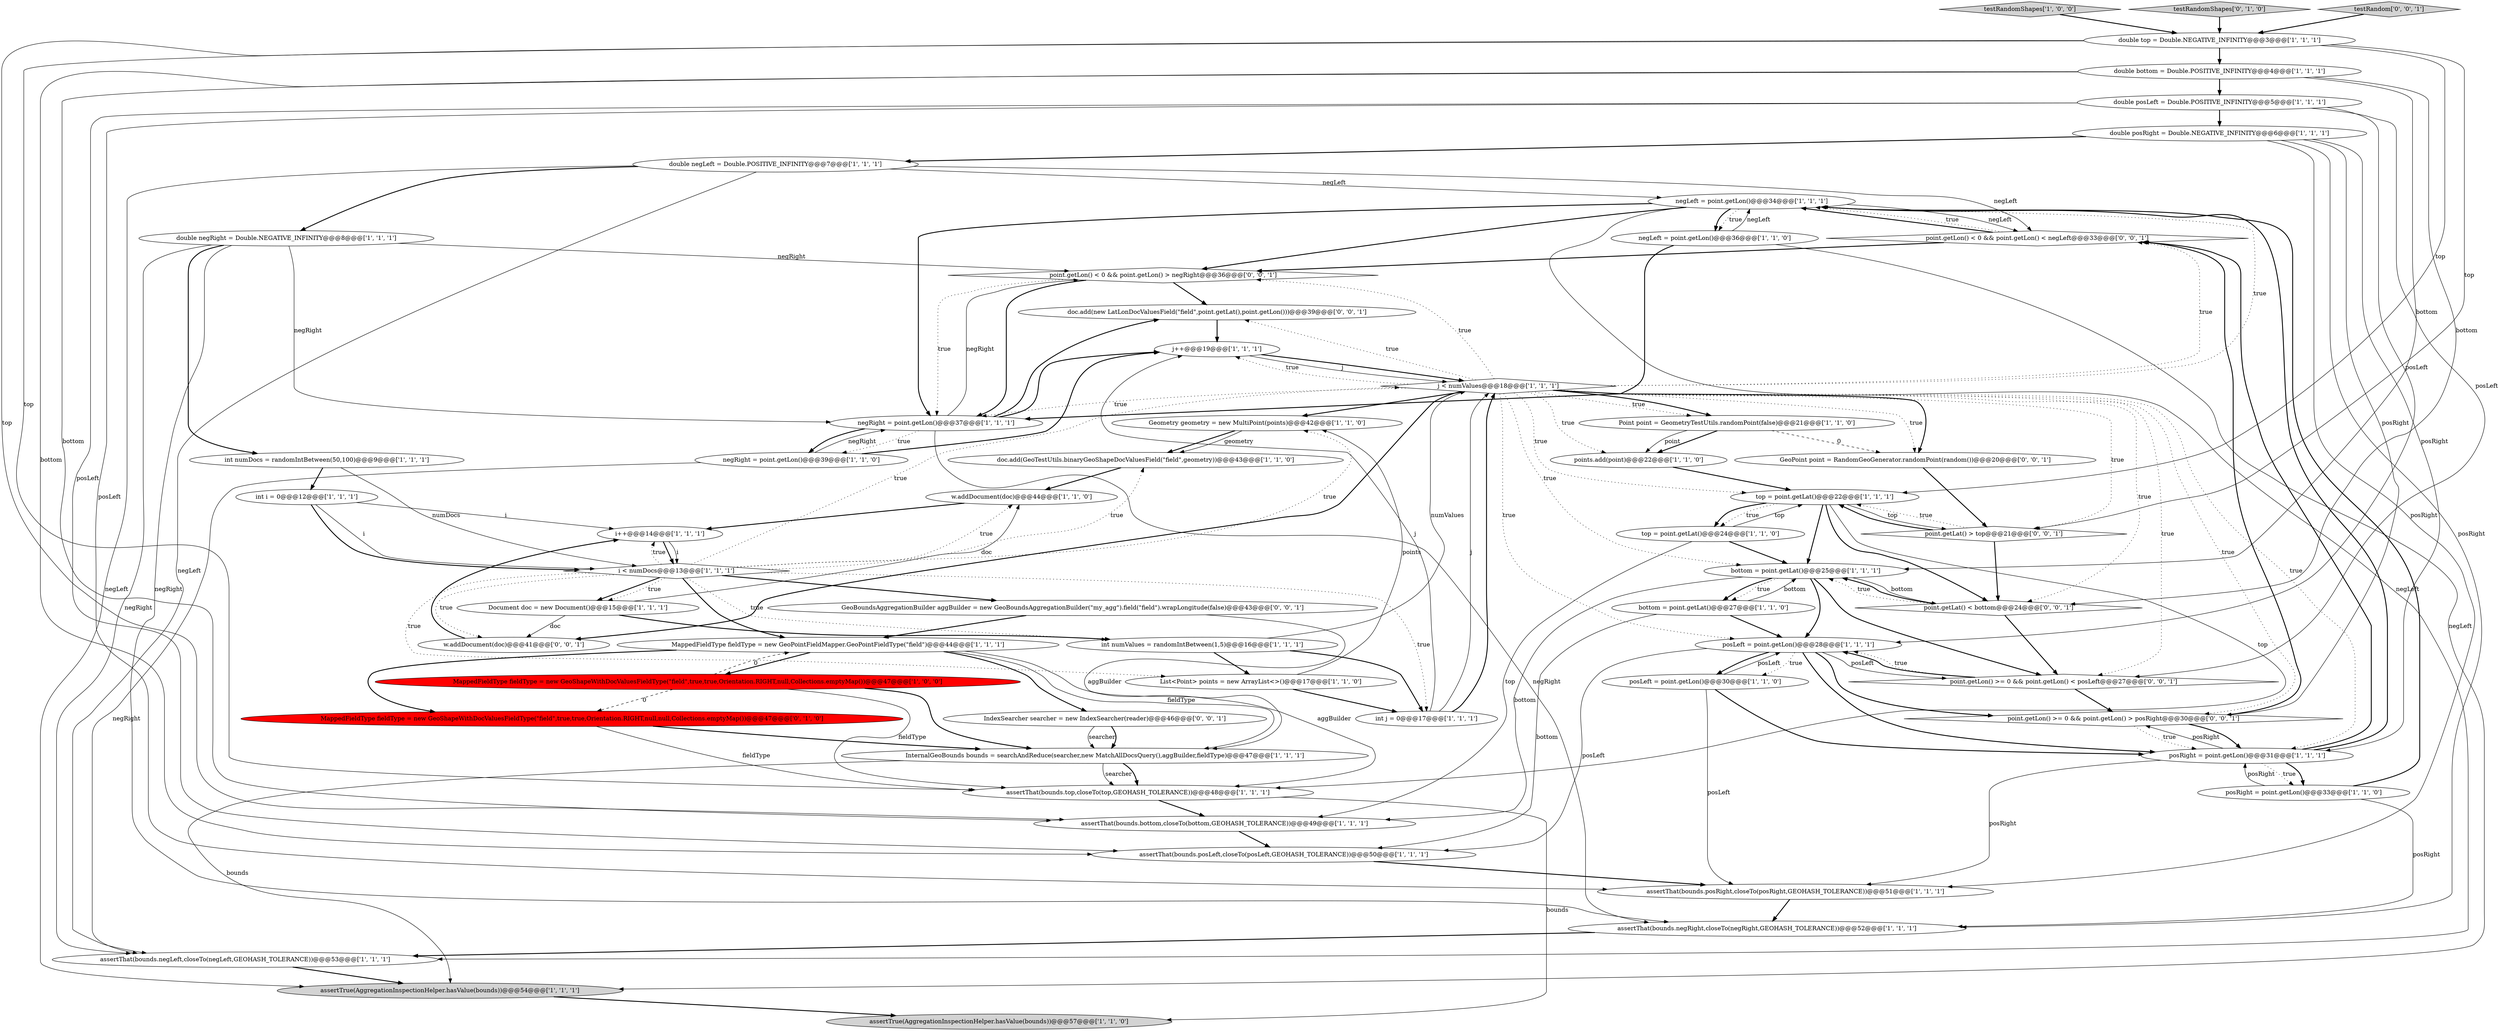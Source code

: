digraph {
18 [style = filled, label = "negLeft = point.getLon()@@@34@@@['1', '1', '1']", fillcolor = white, shape = ellipse image = "AAA0AAABBB1BBB"];
37 [style = filled, label = "double top = Double.NEGATIVE_INFINITY@@@3@@@['1', '1', '1']", fillcolor = white, shape = ellipse image = "AAA0AAABBB1BBB"];
43 [style = filled, label = "assertThat(bounds.negRight,closeTo(negRight,GEOHASH_TOLERANCE))@@@52@@@['1', '1', '1']", fillcolor = white, shape = ellipse image = "AAA0AAABBB1BBB"];
52 [style = filled, label = "doc.add(new LatLonDocValuesField(\"field\",point.getLat(),point.getLon()))@@@39@@@['0', '0', '1']", fillcolor = white, shape = ellipse image = "AAA0AAABBB3BBB"];
6 [style = filled, label = "i < numDocs@@@13@@@['1', '1', '1']", fillcolor = white, shape = diamond image = "AAA0AAABBB1BBB"];
33 [style = filled, label = "InternalGeoBounds bounds = searchAndReduce(searcher,new MatchAllDocsQuery(),aggBuilder,fieldType)@@@47@@@['1', '1', '1']", fillcolor = white, shape = ellipse image = "AAA0AAABBB1BBB"];
36 [style = filled, label = "assertThat(bounds.bottom,closeTo(bottom,GEOHASH_TOLERANCE))@@@49@@@['1', '1', '1']", fillcolor = white, shape = ellipse image = "AAA0AAABBB1BBB"];
4 [style = filled, label = "w.addDocument(doc)@@@44@@@['1', '1', '0']", fillcolor = white, shape = ellipse image = "AAA0AAABBB1BBB"];
23 [style = filled, label = "testRandomShapes['1', '0', '0']", fillcolor = lightgray, shape = diamond image = "AAA0AAABBB1BBB"];
28 [style = filled, label = "i++@@@14@@@['1', '1', '1']", fillcolor = white, shape = ellipse image = "AAA0AAABBB1BBB"];
58 [style = filled, label = "point.getLon() < 0 && point.getLon() < negLeft@@@33@@@['0', '0', '1']", fillcolor = white, shape = diamond image = "AAA0AAABBB3BBB"];
2 [style = filled, label = "assertThat(bounds.posRight,closeTo(posRight,GEOHASH_TOLERANCE))@@@51@@@['1', '1', '1']", fillcolor = white, shape = ellipse image = "AAA0AAABBB1BBB"];
20 [style = filled, label = "bottom = point.getLat()@@@25@@@['1', '1', '1']", fillcolor = white, shape = ellipse image = "AAA0AAABBB1BBB"];
12 [style = filled, label = "MappedFieldType fieldType = new GeoShapeWithDocValuesFieldType(\"field\",true,true,Orientation.RIGHT,null,Collections.emptyMap())@@@47@@@['1', '0', '0']", fillcolor = red, shape = ellipse image = "AAA1AAABBB1BBB"];
25 [style = filled, label = "doc.add(GeoTestUtils.binaryGeoShapeDocValuesField(\"field\",geometry))@@@43@@@['1', '1', '0']", fillcolor = white, shape = ellipse image = "AAA0AAABBB1BBB"];
39 [style = filled, label = "double negRight = Double.NEGATIVE_INFINITY@@@8@@@['1', '1', '1']", fillcolor = white, shape = ellipse image = "AAA0AAABBB1BBB"];
56 [style = filled, label = "point.getLat() > top@@@21@@@['0', '0', '1']", fillcolor = white, shape = diamond image = "AAA0AAABBB3BBB"];
30 [style = filled, label = "assertTrue(AggregationInspectionHelper.hasValue(bounds))@@@57@@@['1', '1', '0']", fillcolor = lightgray, shape = ellipse image = "AAA0AAABBB1BBB"];
55 [style = filled, label = "point.getLon() < 0 && point.getLon() > negRight@@@36@@@['0', '0', '1']", fillcolor = white, shape = diamond image = "AAA0AAABBB3BBB"];
7 [style = filled, label = "negLeft = point.getLon()@@@36@@@['1', '1', '0']", fillcolor = white, shape = ellipse image = "AAA0AAABBB1BBB"];
17 [style = filled, label = "assertThat(bounds.posLeft,closeTo(posLeft,GEOHASH_TOLERANCE))@@@50@@@['1', '1', '1']", fillcolor = white, shape = ellipse image = "AAA0AAABBB1BBB"];
31 [style = filled, label = "j < numValues@@@18@@@['1', '1', '1']", fillcolor = white, shape = diamond image = "AAA0AAABBB1BBB"];
53 [style = filled, label = "w.addDocument(doc)@@@41@@@['0', '0', '1']", fillcolor = white, shape = ellipse image = "AAA0AAABBB3BBB"];
13 [style = filled, label = "posLeft = point.getLon()@@@28@@@['1', '1', '1']", fillcolor = white, shape = ellipse image = "AAA0AAABBB1BBB"];
57 [style = filled, label = "point.getLon() >= 0 && point.getLon() > posRight@@@30@@@['0', '0', '1']", fillcolor = white, shape = diamond image = "AAA0AAABBB3BBB"];
48 [style = filled, label = "point.getLat() < bottom@@@24@@@['0', '0', '1']", fillcolor = white, shape = diamond image = "AAA0AAABBB3BBB"];
0 [style = filled, label = "double bottom = Double.POSITIVE_INFINITY@@@4@@@['1', '1', '1']", fillcolor = white, shape = ellipse image = "AAA0AAABBB1BBB"];
49 [style = filled, label = "IndexSearcher searcher = new IndexSearcher(reader)@@@46@@@['0', '0', '1']", fillcolor = white, shape = ellipse image = "AAA0AAABBB3BBB"];
27 [style = filled, label = "double posRight = Double.NEGATIVE_INFINITY@@@6@@@['1', '1', '1']", fillcolor = white, shape = ellipse image = "AAA0AAABBB1BBB"];
45 [style = filled, label = "MappedFieldType fieldType = new GeoShapeWithDocValuesFieldType(\"field\",true,true,Orientation.RIGHT,null,null,Collections.emptyMap())@@@47@@@['0', '1', '0']", fillcolor = red, shape = ellipse image = "AAA1AAABBB2BBB"];
9 [style = filled, label = "top = point.getLat()@@@24@@@['1', '1', '0']", fillcolor = white, shape = ellipse image = "AAA0AAABBB1BBB"];
47 [style = filled, label = "GeoBoundsAggregationBuilder aggBuilder = new GeoBoundsAggregationBuilder(\"my_agg\").field(\"field\").wrapLongitude(false)@@@43@@@['0', '0', '1']", fillcolor = white, shape = ellipse image = "AAA0AAABBB3BBB"];
50 [style = filled, label = "GeoPoint point = RandomGeoGenerator.randomPoint(random())@@@20@@@['0', '0', '1']", fillcolor = white, shape = ellipse image = "AAA0AAABBB3BBB"];
26 [style = filled, label = "int numDocs = randomIntBetween(50,100)@@@9@@@['1', '1', '1']", fillcolor = white, shape = ellipse image = "AAA0AAABBB1BBB"];
22 [style = filled, label = "points.add(point)@@@22@@@['1', '1', '0']", fillcolor = white, shape = ellipse image = "AAA0AAABBB1BBB"];
42 [style = filled, label = "negRight = point.getLon()@@@37@@@['1', '1', '1']", fillcolor = white, shape = ellipse image = "AAA0AAABBB1BBB"];
10 [style = filled, label = "int i = 0@@@12@@@['1', '1', '1']", fillcolor = white, shape = ellipse image = "AAA0AAABBB1BBB"];
11 [style = filled, label = "int numValues = randomIntBetween(1,5)@@@16@@@['1', '1', '1']", fillcolor = white, shape = ellipse image = "AAA0AAABBB1BBB"];
16 [style = filled, label = "bottom = point.getLat()@@@27@@@['1', '1', '0']", fillcolor = white, shape = ellipse image = "AAA0AAABBB1BBB"];
38 [style = filled, label = "j++@@@19@@@['1', '1', '1']", fillcolor = white, shape = ellipse image = "AAA0AAABBB1BBB"];
51 [style = filled, label = "point.getLon() >= 0 && point.getLon() < posLeft@@@27@@@['0', '0', '1']", fillcolor = white, shape = diamond image = "AAA0AAABBB3BBB"];
44 [style = filled, label = "int j = 0@@@17@@@['1', '1', '1']", fillcolor = white, shape = ellipse image = "AAA0AAABBB1BBB"];
35 [style = filled, label = "posRight = point.getLon()@@@33@@@['1', '1', '0']", fillcolor = white, shape = ellipse image = "AAA0AAABBB1BBB"];
24 [style = filled, label = "negRight = point.getLon()@@@39@@@['1', '1', '0']", fillcolor = white, shape = ellipse image = "AAA0AAABBB1BBB"];
8 [style = filled, label = "Point point = GeometryTestUtils.randomPoint(false)@@@21@@@['1', '1', '0']", fillcolor = white, shape = ellipse image = "AAA0AAABBB1BBB"];
3 [style = filled, label = "posLeft = point.getLon()@@@30@@@['1', '1', '0']", fillcolor = white, shape = ellipse image = "AAA0AAABBB1BBB"];
40 [style = filled, label = "Geometry geometry = new MultiPoint(points)@@@42@@@['1', '1', '0']", fillcolor = white, shape = ellipse image = "AAA0AAABBB1BBB"];
19 [style = filled, label = "assertThat(bounds.negLeft,closeTo(negLeft,GEOHASH_TOLERANCE))@@@53@@@['1', '1', '1']", fillcolor = white, shape = ellipse image = "AAA0AAABBB1BBB"];
41 [style = filled, label = "List<Point> points = new ArrayList<>()@@@17@@@['1', '1', '0']", fillcolor = white, shape = ellipse image = "AAA0AAABBB1BBB"];
46 [style = filled, label = "testRandomShapes['0', '1', '0']", fillcolor = lightgray, shape = diamond image = "AAA0AAABBB2BBB"];
29 [style = filled, label = "MappedFieldType fieldType = new GeoPointFieldMapper.GeoPointFieldType(\"field\")@@@44@@@['1', '1', '1']", fillcolor = white, shape = ellipse image = "AAA0AAABBB1BBB"];
21 [style = filled, label = "posRight = point.getLon()@@@31@@@['1', '1', '1']", fillcolor = white, shape = ellipse image = "AAA0AAABBB1BBB"];
5 [style = filled, label = "assertTrue(AggregationInspectionHelper.hasValue(bounds))@@@54@@@['1', '1', '1']", fillcolor = lightgray, shape = ellipse image = "AAA0AAABBB1BBB"];
32 [style = filled, label = "assertThat(bounds.top,closeTo(top,GEOHASH_TOLERANCE))@@@48@@@['1', '1', '1']", fillcolor = white, shape = ellipse image = "AAA0AAABBB1BBB"];
54 [style = filled, label = "testRandom['0', '0', '1']", fillcolor = lightgray, shape = diamond image = "AAA0AAABBB3BBB"];
1 [style = filled, label = "double posLeft = Double.POSITIVE_INFINITY@@@5@@@['1', '1', '1']", fillcolor = white, shape = ellipse image = "AAA0AAABBB1BBB"];
14 [style = filled, label = "top = point.getLat()@@@22@@@['1', '1', '1']", fillcolor = white, shape = ellipse image = "AAA0AAABBB1BBB"];
15 [style = filled, label = "double negLeft = Double.POSITIVE_INFINITY@@@7@@@['1', '1', '1']", fillcolor = white, shape = ellipse image = "AAA0AAABBB1BBB"];
34 [style = filled, label = "Document doc = new Document()@@@15@@@['1', '1', '1']", fillcolor = white, shape = ellipse image = "AAA0AAABBB1BBB"];
1->51 [style = solid, label="posLeft"];
37->0 [style = bold, label=""];
31->56 [style = dotted, label="true"];
28->6 [style = bold, label=""];
37->36 [style = solid, label="top"];
15->58 [style = solid, label="negLeft"];
6->31 [style = dotted, label="true"];
37->56 [style = solid, label="top"];
26->10 [style = bold, label=""];
0->48 [style = solid, label="bottom"];
18->55 [style = bold, label=""];
27->21 [style = solid, label="posRight"];
44->38 [style = solid, label="j"];
1->27 [style = bold, label=""];
21->58 [style = bold, label=""];
45->33 [style = bold, label=""];
28->6 [style = solid, label="i"];
40->25 [style = bold, label=""];
50->56 [style = bold, label=""];
13->17 [style = solid, label="posLeft"];
0->36 [style = solid, label="bottom"];
57->58 [style = bold, label=""];
38->31 [style = bold, label=""];
21->57 [style = solid, label="posRight"];
58->18 [style = bold, label=""];
20->48 [style = solid, label="bottom"];
1->13 [style = solid, label="posLeft"];
37->14 [style = solid, label="top"];
27->15 [style = bold, label=""];
21->18 [style = bold, label=""];
29->45 [style = bold, label=""];
6->29 [style = bold, label=""];
3->2 [style = solid, label="posLeft"];
45->32 [style = solid, label="fieldType"];
43->19 [style = bold, label=""];
13->51 [style = solid, label="posLeft"];
31->42 [style = dotted, label="true"];
19->5 [style = bold, label=""];
31->50 [style = bold, label=""];
39->43 [style = solid, label="negRight"];
31->21 [style = dotted, label="true"];
48->51 [style = bold, label=""];
14->32 [style = solid, label="top"];
31->55 [style = dotted, label="true"];
20->16 [style = bold, label=""];
38->31 [style = solid, label="j"];
54->37 [style = bold, label=""];
24->19 [style = solid, label="negRight"];
31->40 [style = bold, label=""];
35->43 [style = solid, label="posRight"];
14->9 [style = bold, label=""];
34->53 [style = solid, label="doc"];
36->17 [style = bold, label=""];
5->30 [style = bold, label=""];
6->11 [style = dotted, label="true"];
21->35 [style = bold, label=""];
20->36 [style = solid, label="bottom"];
14->48 [style = bold, label=""];
14->20 [style = bold, label=""];
0->17 [style = solid, label="bottom"];
39->42 [style = solid, label="negRight"];
31->22 [style = dotted, label="true"];
3->13 [style = solid, label="posLeft"];
31->48 [style = dotted, label="true"];
35->18 [style = bold, label=""];
13->3 [style = dotted, label="true"];
37->32 [style = solid, label="top"];
56->14 [style = dotted, label="true"];
11->44 [style = bold, label=""];
12->32 [style = solid, label="fieldType"];
24->38 [style = bold, label=""];
46->37 [style = bold, label=""];
31->14 [style = dotted, label="true"];
39->26 [style = bold, label=""];
10->6 [style = solid, label="i"];
9->14 [style = solid, label="top"];
8->22 [style = bold, label=""];
42->24 [style = dotted, label="true"];
13->57 [style = bold, label=""];
8->50 [style = dashed, label="0"];
23->37 [style = bold, label=""];
17->2 [style = bold, label=""];
40->25 [style = solid, label="geometry"];
16->17 [style = solid, label="bottom"];
33->5 [style = solid, label="bounds"];
57->21 [style = bold, label=""];
35->21 [style = solid, label="posRight"];
8->22 [style = solid, label="point"];
31->53 [style = bold, label=""];
6->25 [style = dotted, label="true"];
12->33 [style = bold, label=""];
7->42 [style = bold, label=""];
58->18 [style = dotted, label="true"];
32->36 [style = bold, label=""];
56->48 [style = bold, label=""];
33->32 [style = solid, label="searcher"];
24->42 [style = solid, label="negRight"];
56->14 [style = bold, label=""];
22->14 [style = bold, label=""];
18->7 [style = bold, label=""];
39->55 [style = solid, label="negRight"];
6->47 [style = bold, label=""];
21->35 [style = dotted, label="true"];
42->38 [style = bold, label=""];
31->58 [style = dotted, label="true"];
2->43 [style = bold, label=""];
47->33 [style = solid, label="aggBuilder"];
18->19 [style = solid, label="negLeft"];
6->40 [style = dotted, label="true"];
16->13 [style = bold, label=""];
20->13 [style = bold, label=""];
18->7 [style = dotted, label="true"];
57->21 [style = dotted, label="true"];
12->45 [style = dashed, label="0"];
6->34 [style = bold, label=""];
16->20 [style = solid, label="bottom"];
42->52 [style = bold, label=""];
15->5 [style = solid, label="negLeft"];
42->55 [style = solid, label="negRight"];
55->42 [style = dotted, label="true"];
9->20 [style = bold, label=""];
18->58 [style = solid, label="negLeft"];
29->49 [style = bold, label=""];
42->24 [style = bold, label=""];
55->42 [style = bold, label=""];
31->18 [style = dotted, label="true"];
10->6 [style = bold, label=""];
51->13 [style = bold, label=""];
31->8 [style = dotted, label="true"];
7->5 [style = solid, label="negLeft"];
11->41 [style = bold, label=""];
47->29 [style = bold, label=""];
9->36 [style = solid, label="top"];
31->52 [style = dotted, label="true"];
0->1 [style = bold, label=""];
20->51 [style = bold, label=""];
51->13 [style = dotted, label="true"];
3->21 [style = bold, label=""];
33->32 [style = bold, label=""];
31->13 [style = dotted, label="true"];
51->57 [style = bold, label=""];
55->52 [style = bold, label=""];
31->51 [style = dotted, label="true"];
39->19 [style = solid, label="negRight"];
31->57 [style = dotted, label="true"];
1->2 [style = solid, label="posLeft"];
31->8 [style = bold, label=""];
53->28 [style = bold, label=""];
44->31 [style = bold, label=""];
29->33 [style = solid, label="fieldType"];
27->43 [style = solid, label="posRight"];
0->20 [style = solid, label="bottom"];
6->53 [style = dotted, label="true"];
48->20 [style = dotted, label="true"];
27->2 [style = solid, label="posRight"];
10->28 [style = solid, label="i"];
34->4 [style = solid, label="doc"];
15->19 [style = solid, label="negLeft"];
44->31 [style = solid, label="j"];
42->43 [style = solid, label="negRight"];
41->40 [style = solid, label="points"];
26->6 [style = solid, label="numDocs"];
11->31 [style = solid, label="numValues"];
15->18 [style = solid, label="negLeft"];
25->4 [style = bold, label=""];
52->38 [style = bold, label=""];
27->57 [style = solid, label="posRight"];
6->41 [style = dotted, label="true"];
58->55 [style = bold, label=""];
31->20 [style = dotted, label="true"];
7->18 [style = solid, label="negLeft"];
34->11 [style = bold, label=""];
4->28 [style = bold, label=""];
6->44 [style = dotted, label="true"];
6->28 [style = dotted, label="true"];
1->17 [style = solid, label="posLeft"];
29->12 [style = bold, label=""];
32->30 [style = solid, label="bounds"];
13->3 [style = bold, label=""];
6->4 [style = dotted, label="true"];
31->50 [style = dotted, label="true"];
49->33 [style = solid, label="searcher"];
15->39 [style = bold, label=""];
48->20 [style = bold, label=""];
31->38 [style = dotted, label="true"];
49->33 [style = bold, label=""];
12->29 [style = dashed, label="0"];
21->2 [style = solid, label="posRight"];
6->34 [style = dotted, label="true"];
14->56 [style = solid, label="top"];
29->32 [style = solid, label="aggBuilder"];
14->9 [style = dotted, label="true"];
13->21 [style = bold, label=""];
41->44 [style = bold, label=""];
20->16 [style = dotted, label="true"];
18->42 [style = bold, label=""];
}
